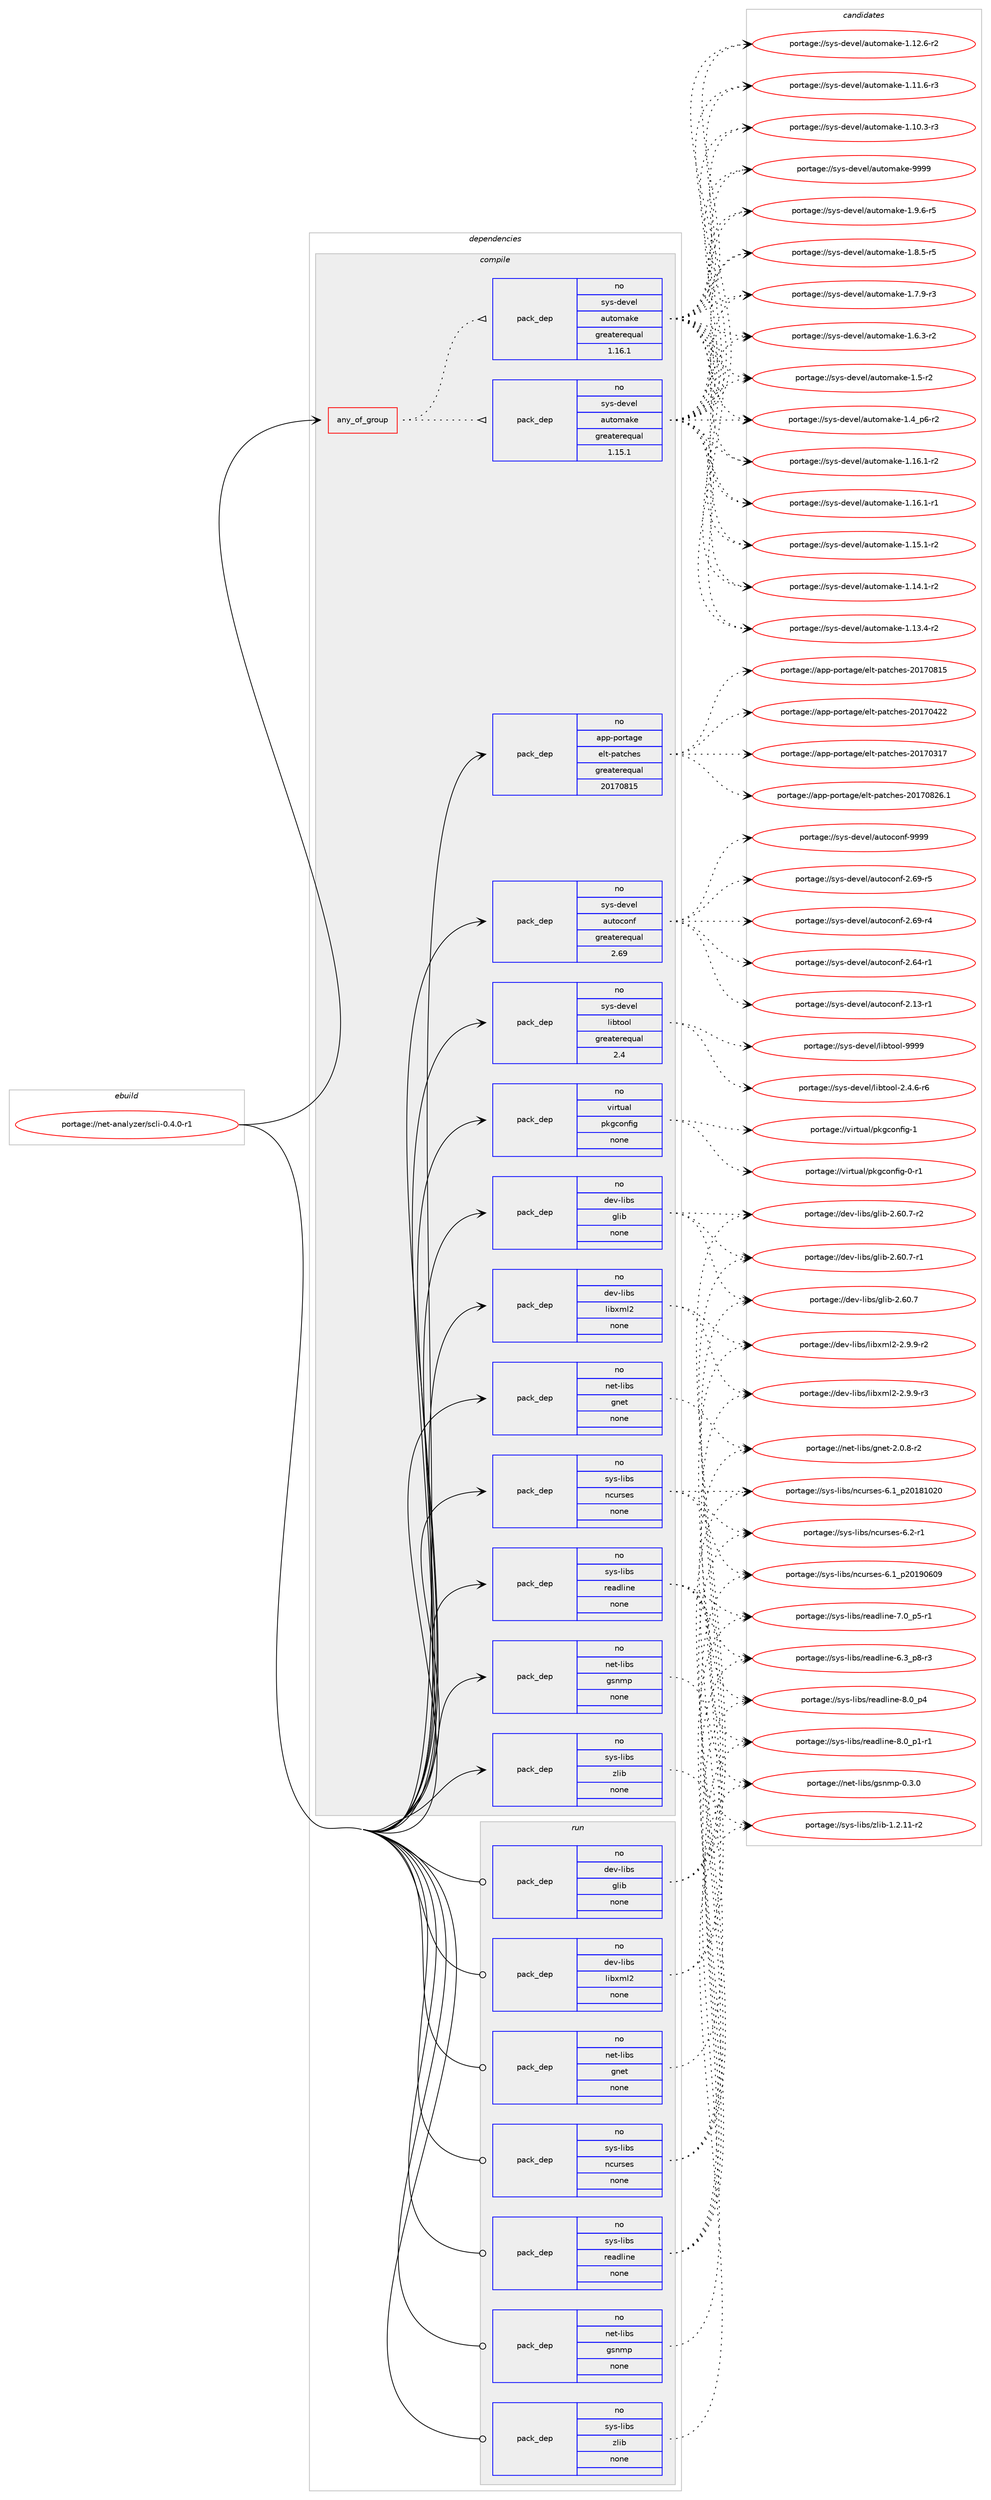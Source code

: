 digraph prolog {

# *************
# Graph options
# *************

newrank=true;
concentrate=true;
compound=true;
graph [rankdir=LR,fontname=Helvetica,fontsize=10,ranksep=1.5];#, ranksep=2.5, nodesep=0.2];
edge  [arrowhead=vee];
node  [fontname=Helvetica,fontsize=10];

# **********
# The ebuild
# **********

subgraph cluster_leftcol {
color=gray;
rank=same;
label=<<i>ebuild</i>>;
id [label="portage://net-analyzer/scli-0.4.0-r1", color=red, width=4, href="../net-analyzer/scli-0.4.0-r1.svg"];
}

# ****************
# The dependencies
# ****************

subgraph cluster_midcol {
color=gray;
label=<<i>dependencies</i>>;
subgraph cluster_compile {
fillcolor="#eeeeee";
style=filled;
label=<<i>compile</i>>;
subgraph any1810 {
dependency103142 [label=<<TABLE BORDER="0" CELLBORDER="1" CELLSPACING="0" CELLPADDING="4"><TR><TD CELLPADDING="10">any_of_group</TD></TR></TABLE>>, shape=none, color=red];subgraph pack77464 {
dependency103143 [label=<<TABLE BORDER="0" CELLBORDER="1" CELLSPACING="0" CELLPADDING="4" WIDTH="220"><TR><TD ROWSPAN="6" CELLPADDING="30">pack_dep</TD></TR><TR><TD WIDTH="110">no</TD></TR><TR><TD>sys-devel</TD></TR><TR><TD>automake</TD></TR><TR><TD>greaterequal</TD></TR><TR><TD>1.16.1</TD></TR></TABLE>>, shape=none, color=blue];
}
dependency103142:e -> dependency103143:w [weight=20,style="dotted",arrowhead="oinv"];
subgraph pack77465 {
dependency103144 [label=<<TABLE BORDER="0" CELLBORDER="1" CELLSPACING="0" CELLPADDING="4" WIDTH="220"><TR><TD ROWSPAN="6" CELLPADDING="30">pack_dep</TD></TR><TR><TD WIDTH="110">no</TD></TR><TR><TD>sys-devel</TD></TR><TR><TD>automake</TD></TR><TR><TD>greaterequal</TD></TR><TR><TD>1.15.1</TD></TR></TABLE>>, shape=none, color=blue];
}
dependency103142:e -> dependency103144:w [weight=20,style="dotted",arrowhead="oinv"];
}
id:e -> dependency103142:w [weight=20,style="solid",arrowhead="vee"];
subgraph pack77466 {
dependency103145 [label=<<TABLE BORDER="0" CELLBORDER="1" CELLSPACING="0" CELLPADDING="4" WIDTH="220"><TR><TD ROWSPAN="6" CELLPADDING="30">pack_dep</TD></TR><TR><TD WIDTH="110">no</TD></TR><TR><TD>app-portage</TD></TR><TR><TD>elt-patches</TD></TR><TR><TD>greaterequal</TD></TR><TR><TD>20170815</TD></TR></TABLE>>, shape=none, color=blue];
}
id:e -> dependency103145:w [weight=20,style="solid",arrowhead="vee"];
subgraph pack77467 {
dependency103146 [label=<<TABLE BORDER="0" CELLBORDER="1" CELLSPACING="0" CELLPADDING="4" WIDTH="220"><TR><TD ROWSPAN="6" CELLPADDING="30">pack_dep</TD></TR><TR><TD WIDTH="110">no</TD></TR><TR><TD>dev-libs</TD></TR><TR><TD>glib</TD></TR><TR><TD>none</TD></TR><TR><TD></TD></TR></TABLE>>, shape=none, color=blue];
}
id:e -> dependency103146:w [weight=20,style="solid",arrowhead="vee"];
subgraph pack77468 {
dependency103147 [label=<<TABLE BORDER="0" CELLBORDER="1" CELLSPACING="0" CELLPADDING="4" WIDTH="220"><TR><TD ROWSPAN="6" CELLPADDING="30">pack_dep</TD></TR><TR><TD WIDTH="110">no</TD></TR><TR><TD>dev-libs</TD></TR><TR><TD>libxml2</TD></TR><TR><TD>none</TD></TR><TR><TD></TD></TR></TABLE>>, shape=none, color=blue];
}
id:e -> dependency103147:w [weight=20,style="solid",arrowhead="vee"];
subgraph pack77469 {
dependency103148 [label=<<TABLE BORDER="0" CELLBORDER="1" CELLSPACING="0" CELLPADDING="4" WIDTH="220"><TR><TD ROWSPAN="6" CELLPADDING="30">pack_dep</TD></TR><TR><TD WIDTH="110">no</TD></TR><TR><TD>net-libs</TD></TR><TR><TD>gnet</TD></TR><TR><TD>none</TD></TR><TR><TD></TD></TR></TABLE>>, shape=none, color=blue];
}
id:e -> dependency103148:w [weight=20,style="solid",arrowhead="vee"];
subgraph pack77470 {
dependency103149 [label=<<TABLE BORDER="0" CELLBORDER="1" CELLSPACING="0" CELLPADDING="4" WIDTH="220"><TR><TD ROWSPAN="6" CELLPADDING="30">pack_dep</TD></TR><TR><TD WIDTH="110">no</TD></TR><TR><TD>net-libs</TD></TR><TR><TD>gsnmp</TD></TR><TR><TD>none</TD></TR><TR><TD></TD></TR></TABLE>>, shape=none, color=blue];
}
id:e -> dependency103149:w [weight=20,style="solid",arrowhead="vee"];
subgraph pack77471 {
dependency103150 [label=<<TABLE BORDER="0" CELLBORDER="1" CELLSPACING="0" CELLPADDING="4" WIDTH="220"><TR><TD ROWSPAN="6" CELLPADDING="30">pack_dep</TD></TR><TR><TD WIDTH="110">no</TD></TR><TR><TD>sys-devel</TD></TR><TR><TD>autoconf</TD></TR><TR><TD>greaterequal</TD></TR><TR><TD>2.69</TD></TR></TABLE>>, shape=none, color=blue];
}
id:e -> dependency103150:w [weight=20,style="solid",arrowhead="vee"];
subgraph pack77472 {
dependency103151 [label=<<TABLE BORDER="0" CELLBORDER="1" CELLSPACING="0" CELLPADDING="4" WIDTH="220"><TR><TD ROWSPAN="6" CELLPADDING="30">pack_dep</TD></TR><TR><TD WIDTH="110">no</TD></TR><TR><TD>sys-devel</TD></TR><TR><TD>libtool</TD></TR><TR><TD>greaterequal</TD></TR><TR><TD>2.4</TD></TR></TABLE>>, shape=none, color=blue];
}
id:e -> dependency103151:w [weight=20,style="solid",arrowhead="vee"];
subgraph pack77473 {
dependency103152 [label=<<TABLE BORDER="0" CELLBORDER="1" CELLSPACING="0" CELLPADDING="4" WIDTH="220"><TR><TD ROWSPAN="6" CELLPADDING="30">pack_dep</TD></TR><TR><TD WIDTH="110">no</TD></TR><TR><TD>sys-libs</TD></TR><TR><TD>ncurses</TD></TR><TR><TD>none</TD></TR><TR><TD></TD></TR></TABLE>>, shape=none, color=blue];
}
id:e -> dependency103152:w [weight=20,style="solid",arrowhead="vee"];
subgraph pack77474 {
dependency103153 [label=<<TABLE BORDER="0" CELLBORDER="1" CELLSPACING="0" CELLPADDING="4" WIDTH="220"><TR><TD ROWSPAN="6" CELLPADDING="30">pack_dep</TD></TR><TR><TD WIDTH="110">no</TD></TR><TR><TD>sys-libs</TD></TR><TR><TD>readline</TD></TR><TR><TD>none</TD></TR><TR><TD></TD></TR></TABLE>>, shape=none, color=blue];
}
id:e -> dependency103153:w [weight=20,style="solid",arrowhead="vee"];
subgraph pack77475 {
dependency103154 [label=<<TABLE BORDER="0" CELLBORDER="1" CELLSPACING="0" CELLPADDING="4" WIDTH="220"><TR><TD ROWSPAN="6" CELLPADDING="30">pack_dep</TD></TR><TR><TD WIDTH="110">no</TD></TR><TR><TD>sys-libs</TD></TR><TR><TD>zlib</TD></TR><TR><TD>none</TD></TR><TR><TD></TD></TR></TABLE>>, shape=none, color=blue];
}
id:e -> dependency103154:w [weight=20,style="solid",arrowhead="vee"];
subgraph pack77476 {
dependency103155 [label=<<TABLE BORDER="0" CELLBORDER="1" CELLSPACING="0" CELLPADDING="4" WIDTH="220"><TR><TD ROWSPAN="6" CELLPADDING="30">pack_dep</TD></TR><TR><TD WIDTH="110">no</TD></TR><TR><TD>virtual</TD></TR><TR><TD>pkgconfig</TD></TR><TR><TD>none</TD></TR><TR><TD></TD></TR></TABLE>>, shape=none, color=blue];
}
id:e -> dependency103155:w [weight=20,style="solid",arrowhead="vee"];
}
subgraph cluster_compileandrun {
fillcolor="#eeeeee";
style=filled;
label=<<i>compile and run</i>>;
}
subgraph cluster_run {
fillcolor="#eeeeee";
style=filled;
label=<<i>run</i>>;
subgraph pack77477 {
dependency103156 [label=<<TABLE BORDER="0" CELLBORDER="1" CELLSPACING="0" CELLPADDING="4" WIDTH="220"><TR><TD ROWSPAN="6" CELLPADDING="30">pack_dep</TD></TR><TR><TD WIDTH="110">no</TD></TR><TR><TD>dev-libs</TD></TR><TR><TD>glib</TD></TR><TR><TD>none</TD></TR><TR><TD></TD></TR></TABLE>>, shape=none, color=blue];
}
id:e -> dependency103156:w [weight=20,style="solid",arrowhead="odot"];
subgraph pack77478 {
dependency103157 [label=<<TABLE BORDER="0" CELLBORDER="1" CELLSPACING="0" CELLPADDING="4" WIDTH="220"><TR><TD ROWSPAN="6" CELLPADDING="30">pack_dep</TD></TR><TR><TD WIDTH="110">no</TD></TR><TR><TD>dev-libs</TD></TR><TR><TD>libxml2</TD></TR><TR><TD>none</TD></TR><TR><TD></TD></TR></TABLE>>, shape=none, color=blue];
}
id:e -> dependency103157:w [weight=20,style="solid",arrowhead="odot"];
subgraph pack77479 {
dependency103158 [label=<<TABLE BORDER="0" CELLBORDER="1" CELLSPACING="0" CELLPADDING="4" WIDTH="220"><TR><TD ROWSPAN="6" CELLPADDING="30">pack_dep</TD></TR><TR><TD WIDTH="110">no</TD></TR><TR><TD>net-libs</TD></TR><TR><TD>gnet</TD></TR><TR><TD>none</TD></TR><TR><TD></TD></TR></TABLE>>, shape=none, color=blue];
}
id:e -> dependency103158:w [weight=20,style="solid",arrowhead="odot"];
subgraph pack77480 {
dependency103159 [label=<<TABLE BORDER="0" CELLBORDER="1" CELLSPACING="0" CELLPADDING="4" WIDTH="220"><TR><TD ROWSPAN="6" CELLPADDING="30">pack_dep</TD></TR><TR><TD WIDTH="110">no</TD></TR><TR><TD>net-libs</TD></TR><TR><TD>gsnmp</TD></TR><TR><TD>none</TD></TR><TR><TD></TD></TR></TABLE>>, shape=none, color=blue];
}
id:e -> dependency103159:w [weight=20,style="solid",arrowhead="odot"];
subgraph pack77481 {
dependency103160 [label=<<TABLE BORDER="0" CELLBORDER="1" CELLSPACING="0" CELLPADDING="4" WIDTH="220"><TR><TD ROWSPAN="6" CELLPADDING="30">pack_dep</TD></TR><TR><TD WIDTH="110">no</TD></TR><TR><TD>sys-libs</TD></TR><TR><TD>ncurses</TD></TR><TR><TD>none</TD></TR><TR><TD></TD></TR></TABLE>>, shape=none, color=blue];
}
id:e -> dependency103160:w [weight=20,style="solid",arrowhead="odot"];
subgraph pack77482 {
dependency103161 [label=<<TABLE BORDER="0" CELLBORDER="1" CELLSPACING="0" CELLPADDING="4" WIDTH="220"><TR><TD ROWSPAN="6" CELLPADDING="30">pack_dep</TD></TR><TR><TD WIDTH="110">no</TD></TR><TR><TD>sys-libs</TD></TR><TR><TD>readline</TD></TR><TR><TD>none</TD></TR><TR><TD></TD></TR></TABLE>>, shape=none, color=blue];
}
id:e -> dependency103161:w [weight=20,style="solid",arrowhead="odot"];
subgraph pack77483 {
dependency103162 [label=<<TABLE BORDER="0" CELLBORDER="1" CELLSPACING="0" CELLPADDING="4" WIDTH="220"><TR><TD ROWSPAN="6" CELLPADDING="30">pack_dep</TD></TR><TR><TD WIDTH="110">no</TD></TR><TR><TD>sys-libs</TD></TR><TR><TD>zlib</TD></TR><TR><TD>none</TD></TR><TR><TD></TD></TR></TABLE>>, shape=none, color=blue];
}
id:e -> dependency103162:w [weight=20,style="solid",arrowhead="odot"];
}
}

# **************
# The candidates
# **************

subgraph cluster_choices {
rank=same;
color=gray;
label=<<i>candidates</i>>;

subgraph choice77464 {
color=black;
nodesep=1;
choice115121115451001011181011084797117116111109971071014557575757 [label="portage://sys-devel/automake-9999", color=red, width=4,href="../sys-devel/automake-9999.svg"];
choice115121115451001011181011084797117116111109971071014549465746544511453 [label="portage://sys-devel/automake-1.9.6-r5", color=red, width=4,href="../sys-devel/automake-1.9.6-r5.svg"];
choice115121115451001011181011084797117116111109971071014549465646534511453 [label="portage://sys-devel/automake-1.8.5-r5", color=red, width=4,href="../sys-devel/automake-1.8.5-r5.svg"];
choice115121115451001011181011084797117116111109971071014549465546574511451 [label="portage://sys-devel/automake-1.7.9-r3", color=red, width=4,href="../sys-devel/automake-1.7.9-r3.svg"];
choice115121115451001011181011084797117116111109971071014549465446514511450 [label="portage://sys-devel/automake-1.6.3-r2", color=red, width=4,href="../sys-devel/automake-1.6.3-r2.svg"];
choice11512111545100101118101108479711711611110997107101454946534511450 [label="portage://sys-devel/automake-1.5-r2", color=red, width=4,href="../sys-devel/automake-1.5-r2.svg"];
choice115121115451001011181011084797117116111109971071014549465295112544511450 [label="portage://sys-devel/automake-1.4_p6-r2", color=red, width=4,href="../sys-devel/automake-1.4_p6-r2.svg"];
choice11512111545100101118101108479711711611110997107101454946495446494511450 [label="portage://sys-devel/automake-1.16.1-r2", color=red, width=4,href="../sys-devel/automake-1.16.1-r2.svg"];
choice11512111545100101118101108479711711611110997107101454946495446494511449 [label="portage://sys-devel/automake-1.16.1-r1", color=red, width=4,href="../sys-devel/automake-1.16.1-r1.svg"];
choice11512111545100101118101108479711711611110997107101454946495346494511450 [label="portage://sys-devel/automake-1.15.1-r2", color=red, width=4,href="../sys-devel/automake-1.15.1-r2.svg"];
choice11512111545100101118101108479711711611110997107101454946495246494511450 [label="portage://sys-devel/automake-1.14.1-r2", color=red, width=4,href="../sys-devel/automake-1.14.1-r2.svg"];
choice11512111545100101118101108479711711611110997107101454946495146524511450 [label="portage://sys-devel/automake-1.13.4-r2", color=red, width=4,href="../sys-devel/automake-1.13.4-r2.svg"];
choice11512111545100101118101108479711711611110997107101454946495046544511450 [label="portage://sys-devel/automake-1.12.6-r2", color=red, width=4,href="../sys-devel/automake-1.12.6-r2.svg"];
choice11512111545100101118101108479711711611110997107101454946494946544511451 [label="portage://sys-devel/automake-1.11.6-r3", color=red, width=4,href="../sys-devel/automake-1.11.6-r3.svg"];
choice11512111545100101118101108479711711611110997107101454946494846514511451 [label="portage://sys-devel/automake-1.10.3-r3", color=red, width=4,href="../sys-devel/automake-1.10.3-r3.svg"];
dependency103143:e -> choice115121115451001011181011084797117116111109971071014557575757:w [style=dotted,weight="100"];
dependency103143:e -> choice115121115451001011181011084797117116111109971071014549465746544511453:w [style=dotted,weight="100"];
dependency103143:e -> choice115121115451001011181011084797117116111109971071014549465646534511453:w [style=dotted,weight="100"];
dependency103143:e -> choice115121115451001011181011084797117116111109971071014549465546574511451:w [style=dotted,weight="100"];
dependency103143:e -> choice115121115451001011181011084797117116111109971071014549465446514511450:w [style=dotted,weight="100"];
dependency103143:e -> choice11512111545100101118101108479711711611110997107101454946534511450:w [style=dotted,weight="100"];
dependency103143:e -> choice115121115451001011181011084797117116111109971071014549465295112544511450:w [style=dotted,weight="100"];
dependency103143:e -> choice11512111545100101118101108479711711611110997107101454946495446494511450:w [style=dotted,weight="100"];
dependency103143:e -> choice11512111545100101118101108479711711611110997107101454946495446494511449:w [style=dotted,weight="100"];
dependency103143:e -> choice11512111545100101118101108479711711611110997107101454946495346494511450:w [style=dotted,weight="100"];
dependency103143:e -> choice11512111545100101118101108479711711611110997107101454946495246494511450:w [style=dotted,weight="100"];
dependency103143:e -> choice11512111545100101118101108479711711611110997107101454946495146524511450:w [style=dotted,weight="100"];
dependency103143:e -> choice11512111545100101118101108479711711611110997107101454946495046544511450:w [style=dotted,weight="100"];
dependency103143:e -> choice11512111545100101118101108479711711611110997107101454946494946544511451:w [style=dotted,weight="100"];
dependency103143:e -> choice11512111545100101118101108479711711611110997107101454946494846514511451:w [style=dotted,weight="100"];
}
subgraph choice77465 {
color=black;
nodesep=1;
choice115121115451001011181011084797117116111109971071014557575757 [label="portage://sys-devel/automake-9999", color=red, width=4,href="../sys-devel/automake-9999.svg"];
choice115121115451001011181011084797117116111109971071014549465746544511453 [label="portage://sys-devel/automake-1.9.6-r5", color=red, width=4,href="../sys-devel/automake-1.9.6-r5.svg"];
choice115121115451001011181011084797117116111109971071014549465646534511453 [label="portage://sys-devel/automake-1.8.5-r5", color=red, width=4,href="../sys-devel/automake-1.8.5-r5.svg"];
choice115121115451001011181011084797117116111109971071014549465546574511451 [label="portage://sys-devel/automake-1.7.9-r3", color=red, width=4,href="../sys-devel/automake-1.7.9-r3.svg"];
choice115121115451001011181011084797117116111109971071014549465446514511450 [label="portage://sys-devel/automake-1.6.3-r2", color=red, width=4,href="../sys-devel/automake-1.6.3-r2.svg"];
choice11512111545100101118101108479711711611110997107101454946534511450 [label="portage://sys-devel/automake-1.5-r2", color=red, width=4,href="../sys-devel/automake-1.5-r2.svg"];
choice115121115451001011181011084797117116111109971071014549465295112544511450 [label="portage://sys-devel/automake-1.4_p6-r2", color=red, width=4,href="../sys-devel/automake-1.4_p6-r2.svg"];
choice11512111545100101118101108479711711611110997107101454946495446494511450 [label="portage://sys-devel/automake-1.16.1-r2", color=red, width=4,href="../sys-devel/automake-1.16.1-r2.svg"];
choice11512111545100101118101108479711711611110997107101454946495446494511449 [label="portage://sys-devel/automake-1.16.1-r1", color=red, width=4,href="../sys-devel/automake-1.16.1-r1.svg"];
choice11512111545100101118101108479711711611110997107101454946495346494511450 [label="portage://sys-devel/automake-1.15.1-r2", color=red, width=4,href="../sys-devel/automake-1.15.1-r2.svg"];
choice11512111545100101118101108479711711611110997107101454946495246494511450 [label="portage://sys-devel/automake-1.14.1-r2", color=red, width=4,href="../sys-devel/automake-1.14.1-r2.svg"];
choice11512111545100101118101108479711711611110997107101454946495146524511450 [label="portage://sys-devel/automake-1.13.4-r2", color=red, width=4,href="../sys-devel/automake-1.13.4-r2.svg"];
choice11512111545100101118101108479711711611110997107101454946495046544511450 [label="portage://sys-devel/automake-1.12.6-r2", color=red, width=4,href="../sys-devel/automake-1.12.6-r2.svg"];
choice11512111545100101118101108479711711611110997107101454946494946544511451 [label="portage://sys-devel/automake-1.11.6-r3", color=red, width=4,href="../sys-devel/automake-1.11.6-r3.svg"];
choice11512111545100101118101108479711711611110997107101454946494846514511451 [label="portage://sys-devel/automake-1.10.3-r3", color=red, width=4,href="../sys-devel/automake-1.10.3-r3.svg"];
dependency103144:e -> choice115121115451001011181011084797117116111109971071014557575757:w [style=dotted,weight="100"];
dependency103144:e -> choice115121115451001011181011084797117116111109971071014549465746544511453:w [style=dotted,weight="100"];
dependency103144:e -> choice115121115451001011181011084797117116111109971071014549465646534511453:w [style=dotted,weight="100"];
dependency103144:e -> choice115121115451001011181011084797117116111109971071014549465546574511451:w [style=dotted,weight="100"];
dependency103144:e -> choice115121115451001011181011084797117116111109971071014549465446514511450:w [style=dotted,weight="100"];
dependency103144:e -> choice11512111545100101118101108479711711611110997107101454946534511450:w [style=dotted,weight="100"];
dependency103144:e -> choice115121115451001011181011084797117116111109971071014549465295112544511450:w [style=dotted,weight="100"];
dependency103144:e -> choice11512111545100101118101108479711711611110997107101454946495446494511450:w [style=dotted,weight="100"];
dependency103144:e -> choice11512111545100101118101108479711711611110997107101454946495446494511449:w [style=dotted,weight="100"];
dependency103144:e -> choice11512111545100101118101108479711711611110997107101454946495346494511450:w [style=dotted,weight="100"];
dependency103144:e -> choice11512111545100101118101108479711711611110997107101454946495246494511450:w [style=dotted,weight="100"];
dependency103144:e -> choice11512111545100101118101108479711711611110997107101454946495146524511450:w [style=dotted,weight="100"];
dependency103144:e -> choice11512111545100101118101108479711711611110997107101454946495046544511450:w [style=dotted,weight="100"];
dependency103144:e -> choice11512111545100101118101108479711711611110997107101454946494946544511451:w [style=dotted,weight="100"];
dependency103144:e -> choice11512111545100101118101108479711711611110997107101454946494846514511451:w [style=dotted,weight="100"];
}
subgraph choice77466 {
color=black;
nodesep=1;
choice971121124511211111411697103101471011081164511297116991041011154550484955485650544649 [label="portage://app-portage/elt-patches-20170826.1", color=red, width=4,href="../app-portage/elt-patches-20170826.1.svg"];
choice97112112451121111141169710310147101108116451129711699104101115455048495548564953 [label="portage://app-portage/elt-patches-20170815", color=red, width=4,href="../app-portage/elt-patches-20170815.svg"];
choice97112112451121111141169710310147101108116451129711699104101115455048495548525050 [label="portage://app-portage/elt-patches-20170422", color=red, width=4,href="../app-portage/elt-patches-20170422.svg"];
choice97112112451121111141169710310147101108116451129711699104101115455048495548514955 [label="portage://app-portage/elt-patches-20170317", color=red, width=4,href="../app-portage/elt-patches-20170317.svg"];
dependency103145:e -> choice971121124511211111411697103101471011081164511297116991041011154550484955485650544649:w [style=dotted,weight="100"];
dependency103145:e -> choice97112112451121111141169710310147101108116451129711699104101115455048495548564953:w [style=dotted,weight="100"];
dependency103145:e -> choice97112112451121111141169710310147101108116451129711699104101115455048495548525050:w [style=dotted,weight="100"];
dependency103145:e -> choice97112112451121111141169710310147101108116451129711699104101115455048495548514955:w [style=dotted,weight="100"];
}
subgraph choice77467 {
color=black;
nodesep=1;
choice10010111845108105981154710310810598455046544846554511450 [label="portage://dev-libs/glib-2.60.7-r2", color=red, width=4,href="../dev-libs/glib-2.60.7-r2.svg"];
choice10010111845108105981154710310810598455046544846554511449 [label="portage://dev-libs/glib-2.60.7-r1", color=red, width=4,href="../dev-libs/glib-2.60.7-r1.svg"];
choice1001011184510810598115471031081059845504654484655 [label="portage://dev-libs/glib-2.60.7", color=red, width=4,href="../dev-libs/glib-2.60.7.svg"];
dependency103146:e -> choice10010111845108105981154710310810598455046544846554511450:w [style=dotted,weight="100"];
dependency103146:e -> choice10010111845108105981154710310810598455046544846554511449:w [style=dotted,weight="100"];
dependency103146:e -> choice1001011184510810598115471031081059845504654484655:w [style=dotted,weight="100"];
}
subgraph choice77468 {
color=black;
nodesep=1;
choice10010111845108105981154710810598120109108504550465746574511451 [label="portage://dev-libs/libxml2-2.9.9-r3", color=red, width=4,href="../dev-libs/libxml2-2.9.9-r3.svg"];
choice10010111845108105981154710810598120109108504550465746574511450 [label="portage://dev-libs/libxml2-2.9.9-r2", color=red, width=4,href="../dev-libs/libxml2-2.9.9-r2.svg"];
dependency103147:e -> choice10010111845108105981154710810598120109108504550465746574511451:w [style=dotted,weight="100"];
dependency103147:e -> choice10010111845108105981154710810598120109108504550465746574511450:w [style=dotted,weight="100"];
}
subgraph choice77469 {
color=black;
nodesep=1;
choice1101011164510810598115471031101011164550464846564511450 [label="portage://net-libs/gnet-2.0.8-r2", color=red, width=4,href="../net-libs/gnet-2.0.8-r2.svg"];
dependency103148:e -> choice1101011164510810598115471031101011164550464846564511450:w [style=dotted,weight="100"];
}
subgraph choice77470 {
color=black;
nodesep=1;
choice110101116451081059811547103115110109112454846514648 [label="portage://net-libs/gsnmp-0.3.0", color=red, width=4,href="../net-libs/gsnmp-0.3.0.svg"];
dependency103149:e -> choice110101116451081059811547103115110109112454846514648:w [style=dotted,weight="100"];
}
subgraph choice77471 {
color=black;
nodesep=1;
choice115121115451001011181011084797117116111991111101024557575757 [label="portage://sys-devel/autoconf-9999", color=red, width=4,href="../sys-devel/autoconf-9999.svg"];
choice1151211154510010111810110847971171161119911111010245504654574511453 [label="portage://sys-devel/autoconf-2.69-r5", color=red, width=4,href="../sys-devel/autoconf-2.69-r5.svg"];
choice1151211154510010111810110847971171161119911111010245504654574511452 [label="portage://sys-devel/autoconf-2.69-r4", color=red, width=4,href="../sys-devel/autoconf-2.69-r4.svg"];
choice1151211154510010111810110847971171161119911111010245504654524511449 [label="portage://sys-devel/autoconf-2.64-r1", color=red, width=4,href="../sys-devel/autoconf-2.64-r1.svg"];
choice1151211154510010111810110847971171161119911111010245504649514511449 [label="portage://sys-devel/autoconf-2.13-r1", color=red, width=4,href="../sys-devel/autoconf-2.13-r1.svg"];
dependency103150:e -> choice115121115451001011181011084797117116111991111101024557575757:w [style=dotted,weight="100"];
dependency103150:e -> choice1151211154510010111810110847971171161119911111010245504654574511453:w [style=dotted,weight="100"];
dependency103150:e -> choice1151211154510010111810110847971171161119911111010245504654574511452:w [style=dotted,weight="100"];
dependency103150:e -> choice1151211154510010111810110847971171161119911111010245504654524511449:w [style=dotted,weight="100"];
dependency103150:e -> choice1151211154510010111810110847971171161119911111010245504649514511449:w [style=dotted,weight="100"];
}
subgraph choice77472 {
color=black;
nodesep=1;
choice1151211154510010111810110847108105981161111111084557575757 [label="portage://sys-devel/libtool-9999", color=red, width=4,href="../sys-devel/libtool-9999.svg"];
choice1151211154510010111810110847108105981161111111084550465246544511454 [label="portage://sys-devel/libtool-2.4.6-r6", color=red, width=4,href="../sys-devel/libtool-2.4.6-r6.svg"];
dependency103151:e -> choice1151211154510010111810110847108105981161111111084557575757:w [style=dotted,weight="100"];
dependency103151:e -> choice1151211154510010111810110847108105981161111111084550465246544511454:w [style=dotted,weight="100"];
}
subgraph choice77473 {
color=black;
nodesep=1;
choice11512111545108105981154711099117114115101115455446504511449 [label="portage://sys-libs/ncurses-6.2-r1", color=red, width=4,href="../sys-libs/ncurses-6.2-r1.svg"];
choice1151211154510810598115471109911711411510111545544649951125048495748544857 [label="portage://sys-libs/ncurses-6.1_p20190609", color=red, width=4,href="../sys-libs/ncurses-6.1_p20190609.svg"];
choice1151211154510810598115471109911711411510111545544649951125048495649485048 [label="portage://sys-libs/ncurses-6.1_p20181020", color=red, width=4,href="../sys-libs/ncurses-6.1_p20181020.svg"];
dependency103152:e -> choice11512111545108105981154711099117114115101115455446504511449:w [style=dotted,weight="100"];
dependency103152:e -> choice1151211154510810598115471109911711411510111545544649951125048495748544857:w [style=dotted,weight="100"];
dependency103152:e -> choice1151211154510810598115471109911711411510111545544649951125048495649485048:w [style=dotted,weight="100"];
}
subgraph choice77474 {
color=black;
nodesep=1;
choice11512111545108105981154711410197100108105110101455646489511252 [label="portage://sys-libs/readline-8.0_p4", color=red, width=4,href="../sys-libs/readline-8.0_p4.svg"];
choice115121115451081059811547114101971001081051101014556464895112494511449 [label="portage://sys-libs/readline-8.0_p1-r1", color=red, width=4,href="../sys-libs/readline-8.0_p1-r1.svg"];
choice115121115451081059811547114101971001081051101014555464895112534511449 [label="portage://sys-libs/readline-7.0_p5-r1", color=red, width=4,href="../sys-libs/readline-7.0_p5-r1.svg"];
choice115121115451081059811547114101971001081051101014554465195112564511451 [label="portage://sys-libs/readline-6.3_p8-r3", color=red, width=4,href="../sys-libs/readline-6.3_p8-r3.svg"];
dependency103153:e -> choice11512111545108105981154711410197100108105110101455646489511252:w [style=dotted,weight="100"];
dependency103153:e -> choice115121115451081059811547114101971001081051101014556464895112494511449:w [style=dotted,weight="100"];
dependency103153:e -> choice115121115451081059811547114101971001081051101014555464895112534511449:w [style=dotted,weight="100"];
dependency103153:e -> choice115121115451081059811547114101971001081051101014554465195112564511451:w [style=dotted,weight="100"];
}
subgraph choice77475 {
color=black;
nodesep=1;
choice11512111545108105981154712210810598454946504649494511450 [label="portage://sys-libs/zlib-1.2.11-r2", color=red, width=4,href="../sys-libs/zlib-1.2.11-r2.svg"];
dependency103154:e -> choice11512111545108105981154712210810598454946504649494511450:w [style=dotted,weight="100"];
}
subgraph choice77476 {
color=black;
nodesep=1;
choice1181051141161179710847112107103991111101021051034549 [label="portage://virtual/pkgconfig-1", color=red, width=4,href="../virtual/pkgconfig-1.svg"];
choice11810511411611797108471121071039911111010210510345484511449 [label="portage://virtual/pkgconfig-0-r1", color=red, width=4,href="../virtual/pkgconfig-0-r1.svg"];
dependency103155:e -> choice1181051141161179710847112107103991111101021051034549:w [style=dotted,weight="100"];
dependency103155:e -> choice11810511411611797108471121071039911111010210510345484511449:w [style=dotted,weight="100"];
}
subgraph choice77477 {
color=black;
nodesep=1;
choice10010111845108105981154710310810598455046544846554511450 [label="portage://dev-libs/glib-2.60.7-r2", color=red, width=4,href="../dev-libs/glib-2.60.7-r2.svg"];
choice10010111845108105981154710310810598455046544846554511449 [label="portage://dev-libs/glib-2.60.7-r1", color=red, width=4,href="../dev-libs/glib-2.60.7-r1.svg"];
choice1001011184510810598115471031081059845504654484655 [label="portage://dev-libs/glib-2.60.7", color=red, width=4,href="../dev-libs/glib-2.60.7.svg"];
dependency103156:e -> choice10010111845108105981154710310810598455046544846554511450:w [style=dotted,weight="100"];
dependency103156:e -> choice10010111845108105981154710310810598455046544846554511449:w [style=dotted,weight="100"];
dependency103156:e -> choice1001011184510810598115471031081059845504654484655:w [style=dotted,weight="100"];
}
subgraph choice77478 {
color=black;
nodesep=1;
choice10010111845108105981154710810598120109108504550465746574511451 [label="portage://dev-libs/libxml2-2.9.9-r3", color=red, width=4,href="../dev-libs/libxml2-2.9.9-r3.svg"];
choice10010111845108105981154710810598120109108504550465746574511450 [label="portage://dev-libs/libxml2-2.9.9-r2", color=red, width=4,href="../dev-libs/libxml2-2.9.9-r2.svg"];
dependency103157:e -> choice10010111845108105981154710810598120109108504550465746574511451:w [style=dotted,weight="100"];
dependency103157:e -> choice10010111845108105981154710810598120109108504550465746574511450:w [style=dotted,weight="100"];
}
subgraph choice77479 {
color=black;
nodesep=1;
choice1101011164510810598115471031101011164550464846564511450 [label="portage://net-libs/gnet-2.0.8-r2", color=red, width=4,href="../net-libs/gnet-2.0.8-r2.svg"];
dependency103158:e -> choice1101011164510810598115471031101011164550464846564511450:w [style=dotted,weight="100"];
}
subgraph choice77480 {
color=black;
nodesep=1;
choice110101116451081059811547103115110109112454846514648 [label="portage://net-libs/gsnmp-0.3.0", color=red, width=4,href="../net-libs/gsnmp-0.3.0.svg"];
dependency103159:e -> choice110101116451081059811547103115110109112454846514648:w [style=dotted,weight="100"];
}
subgraph choice77481 {
color=black;
nodesep=1;
choice11512111545108105981154711099117114115101115455446504511449 [label="portage://sys-libs/ncurses-6.2-r1", color=red, width=4,href="../sys-libs/ncurses-6.2-r1.svg"];
choice1151211154510810598115471109911711411510111545544649951125048495748544857 [label="portage://sys-libs/ncurses-6.1_p20190609", color=red, width=4,href="../sys-libs/ncurses-6.1_p20190609.svg"];
choice1151211154510810598115471109911711411510111545544649951125048495649485048 [label="portage://sys-libs/ncurses-6.1_p20181020", color=red, width=4,href="../sys-libs/ncurses-6.1_p20181020.svg"];
dependency103160:e -> choice11512111545108105981154711099117114115101115455446504511449:w [style=dotted,weight="100"];
dependency103160:e -> choice1151211154510810598115471109911711411510111545544649951125048495748544857:w [style=dotted,weight="100"];
dependency103160:e -> choice1151211154510810598115471109911711411510111545544649951125048495649485048:w [style=dotted,weight="100"];
}
subgraph choice77482 {
color=black;
nodesep=1;
choice11512111545108105981154711410197100108105110101455646489511252 [label="portage://sys-libs/readline-8.0_p4", color=red, width=4,href="../sys-libs/readline-8.0_p4.svg"];
choice115121115451081059811547114101971001081051101014556464895112494511449 [label="portage://sys-libs/readline-8.0_p1-r1", color=red, width=4,href="../sys-libs/readline-8.0_p1-r1.svg"];
choice115121115451081059811547114101971001081051101014555464895112534511449 [label="portage://sys-libs/readline-7.0_p5-r1", color=red, width=4,href="../sys-libs/readline-7.0_p5-r1.svg"];
choice115121115451081059811547114101971001081051101014554465195112564511451 [label="portage://sys-libs/readline-6.3_p8-r3", color=red, width=4,href="../sys-libs/readline-6.3_p8-r3.svg"];
dependency103161:e -> choice11512111545108105981154711410197100108105110101455646489511252:w [style=dotted,weight="100"];
dependency103161:e -> choice115121115451081059811547114101971001081051101014556464895112494511449:w [style=dotted,weight="100"];
dependency103161:e -> choice115121115451081059811547114101971001081051101014555464895112534511449:w [style=dotted,weight="100"];
dependency103161:e -> choice115121115451081059811547114101971001081051101014554465195112564511451:w [style=dotted,weight="100"];
}
subgraph choice77483 {
color=black;
nodesep=1;
choice11512111545108105981154712210810598454946504649494511450 [label="portage://sys-libs/zlib-1.2.11-r2", color=red, width=4,href="../sys-libs/zlib-1.2.11-r2.svg"];
dependency103162:e -> choice11512111545108105981154712210810598454946504649494511450:w [style=dotted,weight="100"];
}
}

}
